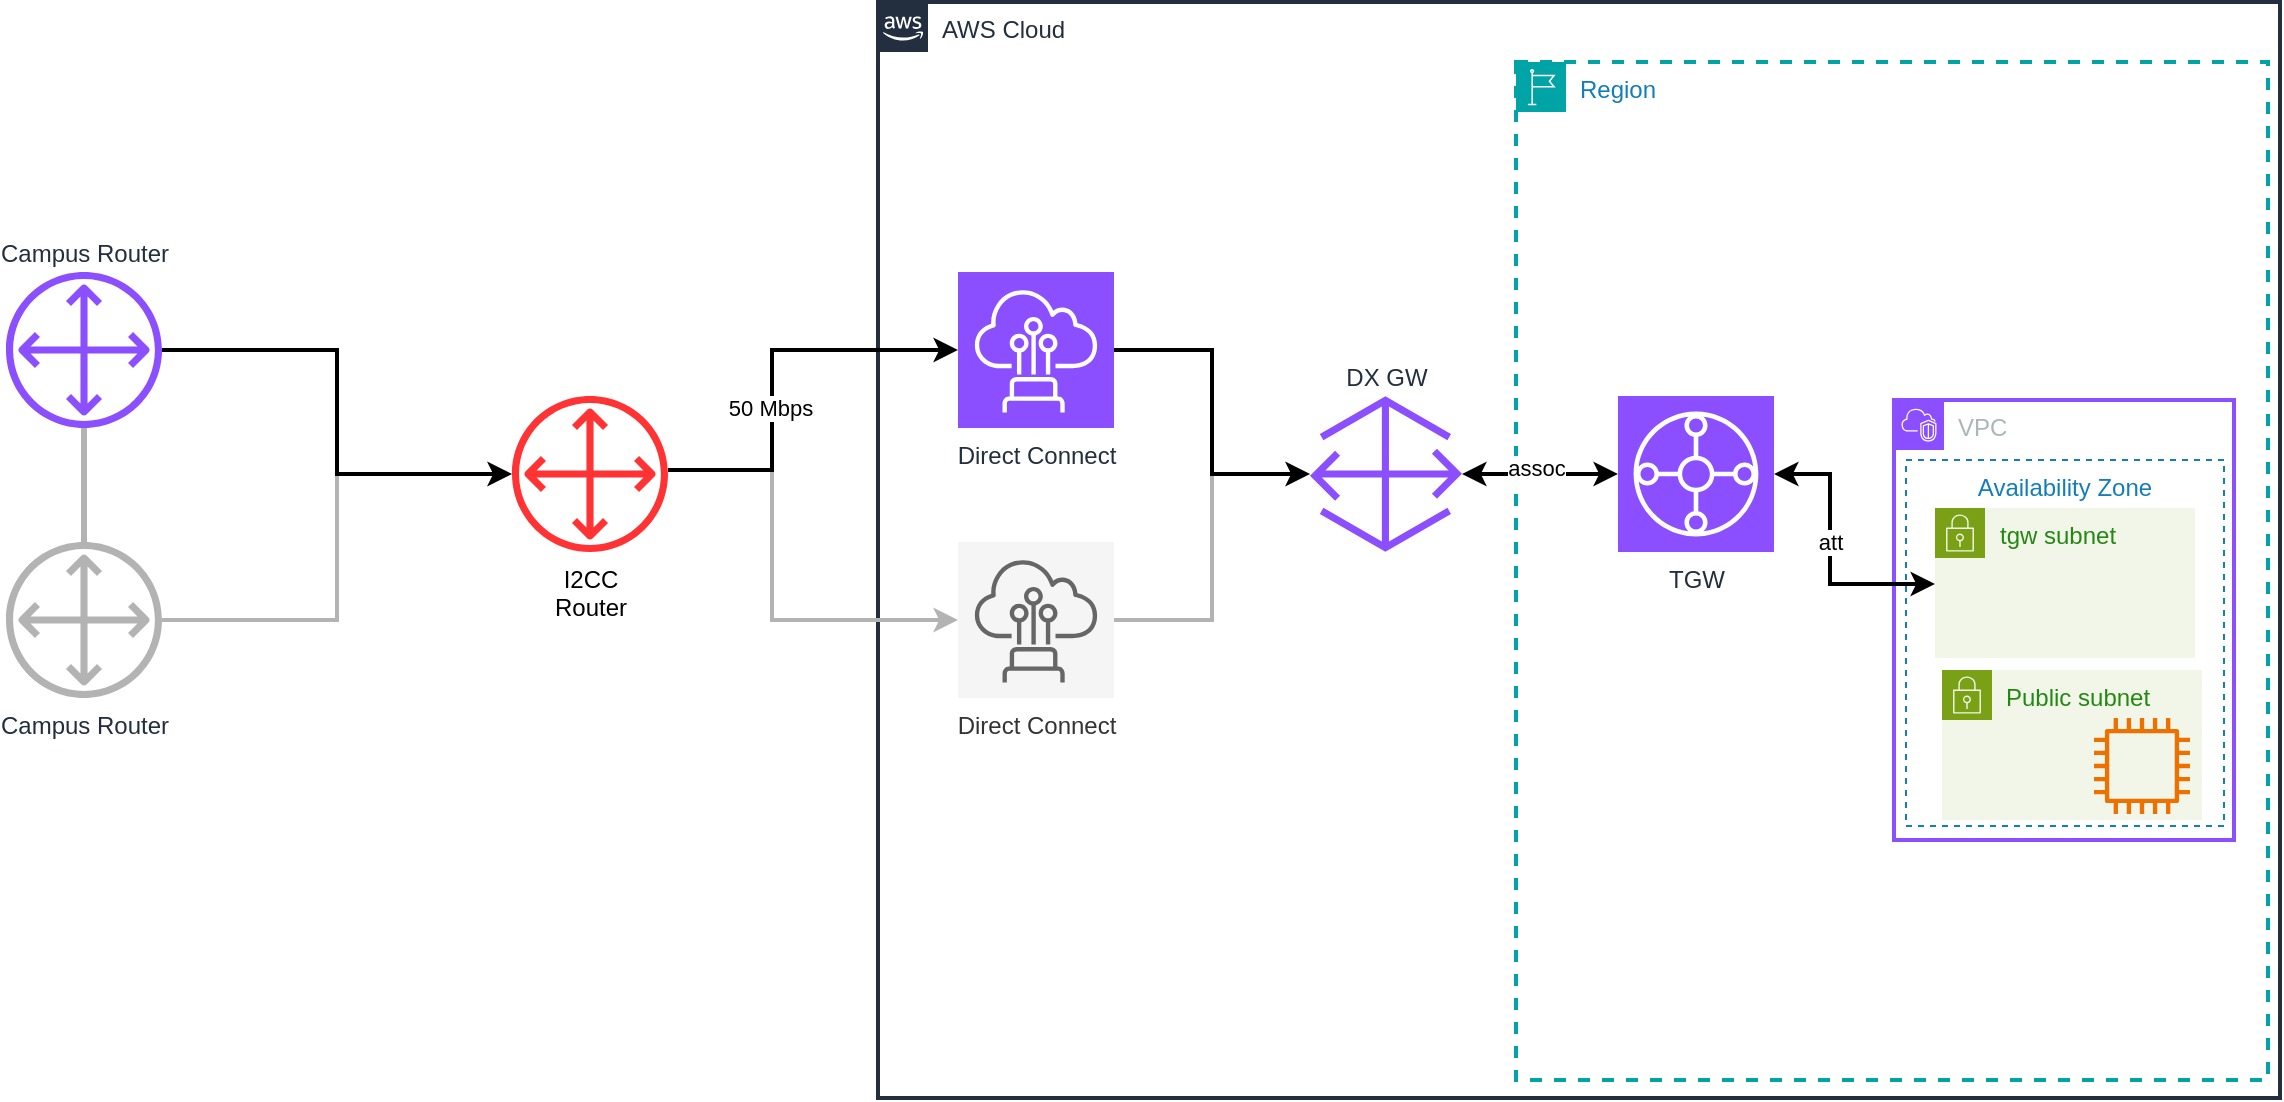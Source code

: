 <mxfile version="24.7.17">
  <diagram name="AWS" id="zzbDusr88BfF08cqsqyc">
    <mxGraphModel dx="1634" dy="1214" grid="0" gridSize="10" guides="1" tooltips="1" connect="1" arrows="1" fold="1" page="0" pageScale="1" pageWidth="1100" pageHeight="850" math="0" shadow="0">
      <root>
        <mxCell id="0" />
        <mxCell id="1" parent="0" />
        <mxCell id="chuthd7vNJDoZVe5VCft-7" value="AWS Cloud" style="points=[[0,0],[0.25,0],[0.5,0],[0.75,0],[1,0],[1,0.25],[1,0.5],[1,0.75],[1,1],[0.75,1],[0.5,1],[0.25,1],[0,1],[0,0.75],[0,0.5],[0,0.25]];outlineConnect=0;gradientColor=none;html=1;whiteSpace=wrap;fontSize=12;fontStyle=0;container=1;pointerEvents=0;collapsible=0;recursiveResize=0;shape=mxgraph.aws4.group;grIcon=mxgraph.aws4.group_aws_cloud_alt;strokeColor=#232F3E;fillColor=none;verticalAlign=top;align=left;spacingLeft=30;fontColor=#232F3E;dashed=0;strokeWidth=2;" parent="1" vertex="1">
          <mxGeometry x="315" y="80" width="701" height="548" as="geometry" />
        </mxCell>
        <mxCell id="chuthd7vNJDoZVe5VCft-4" value="Direct Connect" style="sketch=0;points=[[0,0,0],[0.25,0,0],[0.5,0,0],[0.75,0,0],[1,0,0],[0,1,0],[0.25,1,0],[0.5,1,0],[0.75,1,0],[1,1,0],[0,0.25,0],[0,0.5,0],[0,0.75,0],[1,0.25,0],[1,0.5,0],[1,0.75,0]];outlineConnect=0;fontColor=#333333;fillColor=#f5f5f5;strokeColor=#666666;dashed=0;verticalLabelPosition=bottom;verticalAlign=top;align=center;html=1;fontSize=12;fontStyle=0;aspect=fixed;shape=mxgraph.aws4.resourceIcon;resIcon=mxgraph.aws4.direct_connect;" parent="chuthd7vNJDoZVe5VCft-7" vertex="1">
          <mxGeometry x="40" y="270" width="78" height="78" as="geometry" />
        </mxCell>
        <mxCell id="chuthd7vNJDoZVe5VCft-8" value="Region" style="points=[[0,0],[0.25,0],[0.5,0],[0.75,0],[1,0],[1,0.25],[1,0.5],[1,0.75],[1,1],[0.75,1],[0.5,1],[0.25,1],[0,1],[0,0.75],[0,0.5],[0,0.25]];outlineConnect=0;gradientColor=none;html=1;whiteSpace=wrap;fontSize=12;fontStyle=0;container=1;pointerEvents=0;collapsible=0;recursiveResize=0;shape=mxgraph.aws4.group;grIcon=mxgraph.aws4.group_region;strokeColor=#00A4A6;fillColor=none;verticalAlign=top;align=left;spacingLeft=30;fontColor=#147EBA;dashed=1;strokeWidth=2;" parent="chuthd7vNJDoZVe5VCft-7" vertex="1">
          <mxGeometry x="319" y="30" width="376" height="509" as="geometry" />
        </mxCell>
        <mxCell id="chuthd7vNJDoZVe5VCft-9" value="VPC" style="points=[[0,0],[0.25,0],[0.5,0],[0.75,0],[1,0],[1,0.25],[1,0.5],[1,0.75],[1,1],[0.75,1],[0.5,1],[0.25,1],[0,1],[0,0.75],[0,0.5],[0,0.25]];outlineConnect=0;gradientColor=none;html=1;whiteSpace=wrap;fontSize=12;fontStyle=0;container=1;pointerEvents=0;collapsible=0;recursiveResize=0;shape=mxgraph.aws4.group;grIcon=mxgraph.aws4.group_vpc2;strokeColor=#8C4FFF;fillColor=none;verticalAlign=top;align=left;spacingLeft=30;fontColor=#AAB7B8;dashed=0;strokeWidth=2;" parent="chuthd7vNJDoZVe5VCft-8" vertex="1">
          <mxGeometry x="189" y="169" width="170" height="220" as="geometry" />
        </mxCell>
        <mxCell id="R_H9T7LPfRfOgaKDwm76-1" value="Availability Zone" style="fillColor=none;strokeColor=#147EBA;dashed=1;verticalAlign=top;fontStyle=0;fontColor=#147EBA;whiteSpace=wrap;html=1;" vertex="1" parent="chuthd7vNJDoZVe5VCft-9">
          <mxGeometry x="6" y="30" width="159" height="183" as="geometry" />
        </mxCell>
        <mxCell id="R_H9T7LPfRfOgaKDwm76-2" value="Public subnet" style="points=[[0,0],[0.25,0],[0.5,0],[0.75,0],[1,0],[1,0.25],[1,0.5],[1,0.75],[1,1],[0.75,1],[0.5,1],[0.25,1],[0,1],[0,0.75],[0,0.5],[0,0.25]];outlineConnect=0;gradientColor=none;html=1;whiteSpace=wrap;fontSize=12;fontStyle=0;container=1;pointerEvents=0;collapsible=0;recursiveResize=0;shape=mxgraph.aws4.group;grIcon=mxgraph.aws4.group_security_group;grStroke=0;strokeColor=#7AA116;fillColor=#F2F6E8;verticalAlign=top;align=left;spacingLeft=30;fontColor=#248814;dashed=0;" vertex="1" parent="chuthd7vNJDoZVe5VCft-9">
          <mxGeometry x="24" y="135" width="130" height="75" as="geometry" />
        </mxCell>
        <mxCell id="chuthd7vNJDoZVe5VCft-6" value="" style="sketch=0;outlineConnect=0;fontColor=#232F3E;gradientColor=none;fillColor=#ED7100;strokeColor=none;dashed=0;verticalLabelPosition=bottom;verticalAlign=top;align=center;html=1;fontSize=12;fontStyle=0;aspect=fixed;pointerEvents=1;shape=mxgraph.aws4.instance2;" parent="chuthd7vNJDoZVe5VCft-9" vertex="1">
          <mxGeometry x="100" y="159" width="48" height="48" as="geometry" />
        </mxCell>
        <mxCell id="R_H9T7LPfRfOgaKDwm76-3" value="tgw subnet" style="points=[[0,0],[0.25,0],[0.5,0],[0.75,0],[1,0],[1,0.25],[1,0.5],[1,0.75],[1,1],[0.75,1],[0.5,1],[0.25,1],[0,1],[0,0.75],[0,0.5],[0,0.25]];outlineConnect=0;gradientColor=none;html=1;whiteSpace=wrap;fontSize=12;fontStyle=0;container=1;pointerEvents=0;collapsible=0;recursiveResize=0;shape=mxgraph.aws4.group;grIcon=mxgraph.aws4.group_security_group;grStroke=0;strokeColor=#7AA116;fillColor=#F2F6E8;verticalAlign=top;align=left;spacingLeft=30;fontColor=#248814;dashed=0;" vertex="1" parent="chuthd7vNJDoZVe5VCft-9">
          <mxGeometry x="20.5" y="54" width="130" height="75" as="geometry" />
        </mxCell>
        <mxCell id="chuthd7vNJDoZVe5VCft-5" value="TGW" style="sketch=0;points=[[0,0,0],[0.25,0,0],[0.5,0,0],[0.75,0,0],[1,0,0],[0,1,0],[0.25,1,0],[0.5,1,0],[0.75,1,0],[1,1,0],[0,0.25,0],[0,0.5,0],[0,0.75,0],[1,0.25,0],[1,0.5,0],[1,0.75,0]];outlineConnect=0;fontColor=#232F3E;fillColor=#8C4FFF;strokeColor=#ffffff;dashed=0;verticalLabelPosition=bottom;verticalAlign=top;align=center;html=1;fontSize=12;fontStyle=0;aspect=fixed;shape=mxgraph.aws4.resourceIcon;resIcon=mxgraph.aws4.transit_gateway;" parent="chuthd7vNJDoZVe5VCft-8" vertex="1">
          <mxGeometry x="51" y="167" width="78" height="78" as="geometry" />
        </mxCell>
        <mxCell id="chuthd7vNJDoZVe5VCft-12" style="edgeStyle=orthogonalEdgeStyle;rounded=0;orthogonalLoop=1;jettySize=auto;html=1;strokeColor=default;strokeWidth=2;align=center;verticalAlign=middle;fontFamily=Helvetica;fontSize=11;fontColor=default;labelBackgroundColor=default;endArrow=classic;startArrow=classic;startFill=1;" parent="chuthd7vNJDoZVe5VCft-8" source="chuthd7vNJDoZVe5VCft-5" target="R_H9T7LPfRfOgaKDwm76-3" edge="1">
          <mxGeometry relative="1" as="geometry">
            <Array as="points">
              <mxPoint x="157" y="206" />
              <mxPoint x="157" y="261" />
            </Array>
          </mxGeometry>
        </mxCell>
        <mxCell id="R_H9T7LPfRfOgaKDwm76-4" value="att" style="edgeLabel;html=1;align=center;verticalAlign=middle;resizable=0;points=[];" vertex="1" connectable="0" parent="chuthd7vNJDoZVe5VCft-12">
          <mxGeometry x="-0.095" relative="1" as="geometry">
            <mxPoint as="offset" />
          </mxGeometry>
        </mxCell>
        <mxCell id="pEPaFxKAQTOBD3I_Bd1l-2" value="Direct Connect" style="sketch=0;points=[[0,0,0],[0.25,0,0],[0.5,0,0],[0.75,0,0],[1,0,0],[0,1,0],[0.25,1,0],[0.5,1,0],[0.75,1,0],[1,1,0],[0,0.25,0],[0,0.5,0],[0,0.75,0],[1,0.25,0],[1,0.5,0],[1,0.75,0]];outlineConnect=0;fontColor=#232F3E;fillColor=#8C4FFF;strokeColor=#ffffff;dashed=0;verticalLabelPosition=bottom;verticalAlign=top;align=center;html=1;fontSize=12;fontStyle=0;aspect=fixed;shape=mxgraph.aws4.resourceIcon;resIcon=mxgraph.aws4.direct_connect;" parent="chuthd7vNJDoZVe5VCft-7" vertex="1">
          <mxGeometry x="40" y="135" width="78" height="78" as="geometry" />
        </mxCell>
        <mxCell id="chuthd7vNJDoZVe5VCft-3" value="DX GW" style="sketch=0;outlineConnect=0;fontColor=#232F3E;gradientColor=none;fillColor=#8C4FFF;strokeColor=none;dashed=0;verticalLabelPosition=top;verticalAlign=bottom;align=center;html=1;fontSize=12;fontStyle=0;aspect=fixed;pointerEvents=1;shape=mxgraph.aws4.gateway;labelPosition=center;" parent="chuthd7vNJDoZVe5VCft-7" vertex="1">
          <mxGeometry x="216" y="197" width="76" height="78" as="geometry" />
        </mxCell>
        <mxCell id="chuthd7vNJDoZVe5VCft-14" style="edgeStyle=orthogonalEdgeStyle;rounded=0;orthogonalLoop=1;jettySize=auto;html=1;exitX=1;exitY=0.5;exitDx=0;exitDy=0;exitPerimeter=0;strokeColor=#B3B3B3;strokeWidth=2;align=center;verticalAlign=middle;fontFamily=Helvetica;fontSize=11;fontColor=default;labelBackgroundColor=default;endArrow=classic;fillColor=#f5f5f5;" parent="chuthd7vNJDoZVe5VCft-7" source="chuthd7vNJDoZVe5VCft-4" target="chuthd7vNJDoZVe5VCft-3" edge="1">
          <mxGeometry relative="1" as="geometry" />
        </mxCell>
        <mxCell id="chuthd7vNJDoZVe5VCft-13" style="edgeStyle=orthogonalEdgeStyle;rounded=0;orthogonalLoop=1;jettySize=auto;html=1;strokeColor=default;strokeWidth=2;align=center;verticalAlign=middle;fontFamily=Helvetica;fontSize=11;fontColor=default;labelBackgroundColor=default;endArrow=classic;startArrow=classic;startFill=1;" parent="chuthd7vNJDoZVe5VCft-7" source="chuthd7vNJDoZVe5VCft-3" target="chuthd7vNJDoZVe5VCft-5" edge="1">
          <mxGeometry relative="1" as="geometry">
            <mxPoint x="372" y="309" as="sourcePoint" />
          </mxGeometry>
        </mxCell>
        <mxCell id="R_H9T7LPfRfOgaKDwm76-9" value="assoc" style="edgeLabel;html=1;align=center;verticalAlign=middle;resizable=0;points=[];" vertex="1" connectable="0" parent="chuthd7vNJDoZVe5VCft-13">
          <mxGeometry x="-0.049" y="3" relative="1" as="geometry">
            <mxPoint as="offset" />
          </mxGeometry>
        </mxCell>
        <mxCell id="pEPaFxKAQTOBD3I_Bd1l-6" style="edgeStyle=orthogonalEdgeStyle;rounded=0;orthogonalLoop=1;jettySize=auto;html=1;strokeWidth=2;" parent="chuthd7vNJDoZVe5VCft-7" source="pEPaFxKAQTOBD3I_Bd1l-2" target="chuthd7vNJDoZVe5VCft-3" edge="1">
          <mxGeometry relative="1" as="geometry" />
        </mxCell>
        <mxCell id="chuthd7vNJDoZVe5VCft-15" style="edgeStyle=orthogonalEdgeStyle;rounded=0;orthogonalLoop=1;jettySize=auto;html=1;strokeWidth=2;fillColor=#f5f5f5;strokeColor=#B3B3B3;" parent="1" source="chuthd7vNJDoZVe5VCft-1" target="R_H9T7LPfRfOgaKDwm76-5" edge="1">
          <mxGeometry relative="1" as="geometry" />
        </mxCell>
        <mxCell id="R_H9T7LPfRfOgaKDwm76-7" style="edgeStyle=orthogonalEdgeStyle;rounded=0;orthogonalLoop=1;jettySize=auto;html=1;strokeWidth=2;strokeColor=#B3B3B3;" edge="1" parent="1" source="R_H9T7LPfRfOgaKDwm76-5" target="chuthd7vNJDoZVe5VCft-4">
          <mxGeometry relative="1" as="geometry">
            <Array as="points">
              <mxPoint x="262" y="314" />
              <mxPoint x="262" y="389" />
            </Array>
          </mxGeometry>
        </mxCell>
        <mxCell id="R_H9T7LPfRfOgaKDwm76-5" value="I2CC&lt;div&gt;Router&lt;/div&gt;" style="sketch=0;outlineConnect=0;fillColor=#FF3333;strokeColor=#b85450;dashed=0;verticalLabelPosition=bottom;verticalAlign=top;align=center;html=1;fontSize=12;fontStyle=0;aspect=fixed;pointerEvents=1;shape=mxgraph.aws4.customer_gateway;labelPosition=center;" vertex="1" parent="1">
          <mxGeometry x="132" y="277" width="78" height="78" as="geometry" />
        </mxCell>
        <mxCell id="chuthd7vNJDoZVe5VCft-1" value="Campus Router" style="sketch=0;outlineConnect=0;fontColor=#232F3E;gradientColor=none;fillColor=#B3B3B3;strokeColor=none;dashed=0;verticalLabelPosition=bottom;verticalAlign=top;align=center;html=1;fontSize=12;fontStyle=0;aspect=fixed;pointerEvents=1;shape=mxgraph.aws4.customer_gateway;labelPosition=center;" parent="1" vertex="1">
          <mxGeometry x="-121" y="350" width="78" height="78" as="geometry" />
        </mxCell>
        <mxCell id="pEPaFxKAQTOBD3I_Bd1l-1" value="Campus Router" style="sketch=0;outlineConnect=0;fontColor=#232F3E;gradientColor=none;fillColor=#8C4FFF;strokeColor=none;dashed=0;verticalLabelPosition=top;verticalAlign=bottom;align=center;html=1;fontSize=12;fontStyle=0;aspect=fixed;pointerEvents=1;shape=mxgraph.aws4.customer_gateway;labelPosition=center;" parent="1" vertex="1">
          <mxGeometry x="-121" y="215" width="78" height="78" as="geometry" />
        </mxCell>
        <mxCell id="pEPaFxKAQTOBD3I_Bd1l-3" style="edgeStyle=orthogonalEdgeStyle;rounded=0;orthogonalLoop=1;jettySize=auto;html=1;strokeWidth=2;" parent="1" source="pEPaFxKAQTOBD3I_Bd1l-1" target="R_H9T7LPfRfOgaKDwm76-5" edge="1">
          <mxGeometry relative="1" as="geometry" />
        </mxCell>
        <mxCell id="pEPaFxKAQTOBD3I_Bd1l-7" style="edgeStyle=orthogonalEdgeStyle;rounded=0;orthogonalLoop=1;jettySize=auto;html=1;endArrow=none;endFill=0;strokeWidth=3;strokeColor=#B3B3B3;" parent="1" source="pEPaFxKAQTOBD3I_Bd1l-1" target="chuthd7vNJDoZVe5VCft-1" edge="1">
          <mxGeometry relative="1" as="geometry" />
        </mxCell>
        <mxCell id="R_H9T7LPfRfOgaKDwm76-6" style="edgeStyle=orthogonalEdgeStyle;rounded=0;orthogonalLoop=1;jettySize=auto;html=1;strokeWidth=2;" edge="1" parent="1" source="R_H9T7LPfRfOgaKDwm76-5" target="pEPaFxKAQTOBD3I_Bd1l-2">
          <mxGeometry relative="1" as="geometry">
            <Array as="points">
              <mxPoint x="262" y="314" />
              <mxPoint x="262" y="254" />
            </Array>
          </mxGeometry>
        </mxCell>
        <mxCell id="R_H9T7LPfRfOgaKDwm76-8" value="50 Mbps" style="edgeLabel;html=1;align=center;verticalAlign=middle;resizable=0;points=[];" vertex="1" connectable="0" parent="R_H9T7LPfRfOgaKDwm76-6">
          <mxGeometry x="0.057" y="3" relative="1" as="geometry">
            <mxPoint x="2" y="25" as="offset" />
          </mxGeometry>
        </mxCell>
        <mxCell id="ycRkz0ZerhdYFoithyHN-3" value="Alternate" style="" parent="0" visible="0" />
        <mxCell id="chuthd7vNJDoZVe5VCft-21" style="edgeStyle=orthogonalEdgeStyle;rounded=0;orthogonalLoop=1;jettySize=auto;html=1;opacity=50;strokeColor=#666666;strokeWidth=2;align=center;verticalAlign=middle;fontFamily=Helvetica;fontSize=11;fontColor=default;labelBackgroundColor=default;elbow=vertical;endArrow=classic;fillColor=#f5f5f5;" parent="ycRkz0ZerhdYFoithyHN-3" source="chuthd7vNJDoZVe5VCft-1" edge="1">
          <mxGeometry relative="1" as="geometry">
            <Array as="points">
              <mxPoint x="71" y="542" />
              <mxPoint x="352" y="542" />
            </Array>
            <mxPoint x="354" y="542" as="targetPoint" />
          </mxGeometry>
        </mxCell>
        <mxCell id="chuthd7vNJDoZVe5VCft-19" value="" style="sketch=0;points=[[0,0,0],[0.25,0,0],[0.5,0,0],[0.75,0,0],[1,0,0],[0,1,0],[0.25,1,0],[0.5,1,0],[0.75,1,0],[1,1,0],[0,0.25,0],[0,0.5,0],[0,0.75,0],[1,0.25,0],[1,0.5,0],[1,0.75,0]];outlineConnect=0;fontColor=default;fillColor=#dae8fc;strokeColor=#6c8ebf;dashed=0;verticalLabelPosition=bottom;verticalAlign=top;align=center;html=1;fontSize=12;fontStyle=0;aspect=fixed;shape=mxgraph.aws4.resourceIcon;resIcon=mxgraph.aws4.site_to_site_vpn;pointerEvents=1;strokeWidth=2;fontFamily=Helvetica;" parent="ycRkz0ZerhdYFoithyHN-3" vertex="1">
          <mxGeometry x="352" y="514" width="78" height="78" as="geometry" />
        </mxCell>
        <mxCell id="chuthd7vNJDoZVe5VCft-23" style="edgeStyle=orthogonalEdgeStyle;rounded=0;orthogonalLoop=1;jettySize=auto;html=1;opacity=50;strokeColor=#666666;strokeWidth=2;align=center;verticalAlign=middle;fontFamily=Helvetica;fontSize=11;fontColor=default;labelBackgroundColor=default;elbow=vertical;endArrow=classic;fillColor=#f5f5f5;exitX=1;exitY=0.75;exitDx=0;exitDy=0;exitPerimeter=0;" parent="ycRkz0ZerhdYFoithyHN-3" edge="1" target="chuthd7vNJDoZVe5VCft-2" source="chuthd7vNJDoZVe5VCft-19">
          <mxGeometry relative="1" as="geometry">
            <Array as="points">
              <mxPoint x="572" y="573" />
              <mxPoint x="572" y="573" />
            </Array>
            <mxPoint x="435" y="647" as="sourcePoint" />
            <mxPoint x="659" y="639" as="targetPoint" />
          </mxGeometry>
        </mxCell>
        <mxCell id="pEPaFxKAQTOBD3I_Bd1l-5" style="edgeStyle=orthogonalEdgeStyle;rounded=0;orthogonalLoop=1;jettySize=auto;html=1;opacity=50;strokeColor=#666666;strokeWidth=2;align=center;verticalAlign=middle;fontFamily=Helvetica;fontSize=11;fontColor=default;labelBackgroundColor=default;elbow=vertical;endArrow=classic;fillColor=#f5f5f5;" parent="ycRkz0ZerhdYFoithyHN-3" source="chuthd7vNJDoZVe5VCft-19" target="chuthd7vNJDoZVe5VCft-3" edge="1">
          <mxGeometry relative="1" as="geometry">
            <Array as="points">
              <mxPoint x="558" y="546" />
            </Array>
          </mxGeometry>
        </mxCell>
        <mxCell id="chuthd7vNJDoZVe5VCft-2" value="VPG" style="sketch=0;outlineConnect=0;dashed=0;verticalLabelPosition=bottom;verticalAlign=top;align=center;html=1;fontSize=12;fontStyle=0;aspect=fixed;pointerEvents=1;shape=mxgraph.aws4.vpn_gateway;strokeWidth=2;fillColor=#dae8fc;strokeColor=#6c8ebf;" parent="ycRkz0ZerhdYFoithyHN-3" vertex="1">
          <mxGeometry x="653" y="514" width="78" height="78" as="geometry" />
        </mxCell>
        <mxCell id="chuthd7vNJDoZVe5VCft-17" style="edgeStyle=orthogonalEdgeStyle;rounded=0;orthogonalLoop=1;jettySize=auto;html=1;entryX=0.5;entryY=1;entryDx=0;entryDy=0;fillColor=#f5f5f5;strokeColor=#666666;strokeWidth=2;opacity=50;" parent="ycRkz0ZerhdYFoithyHN-3" source="chuthd7vNJDoZVe5VCft-2" target="chuthd7vNJDoZVe5VCft-9" edge="1">
          <mxGeometry relative="1" as="geometry" />
        </mxCell>
        <mxCell id="chuthd7vNJDoZVe5VCft-16" style="rounded=0;orthogonalLoop=1;jettySize=auto;html=1;edgeStyle=elbowEdgeStyle;elbow=vertical;fillColor=#f5f5f5;strokeColor=#666666;strokeWidth=2;opacity=50;" parent="ycRkz0ZerhdYFoithyHN-3" edge="1">
          <mxGeometry relative="1" as="geometry">
            <Array as="points">
              <mxPoint x="628" y="545.36" />
            </Array>
            <mxPoint x="579" y="359.0" as="sourcePoint" />
            <mxPoint x="652" y="545.36" as="targetPoint" />
          </mxGeometry>
        </mxCell>
      </root>
    </mxGraphModel>
  </diagram>
</mxfile>
